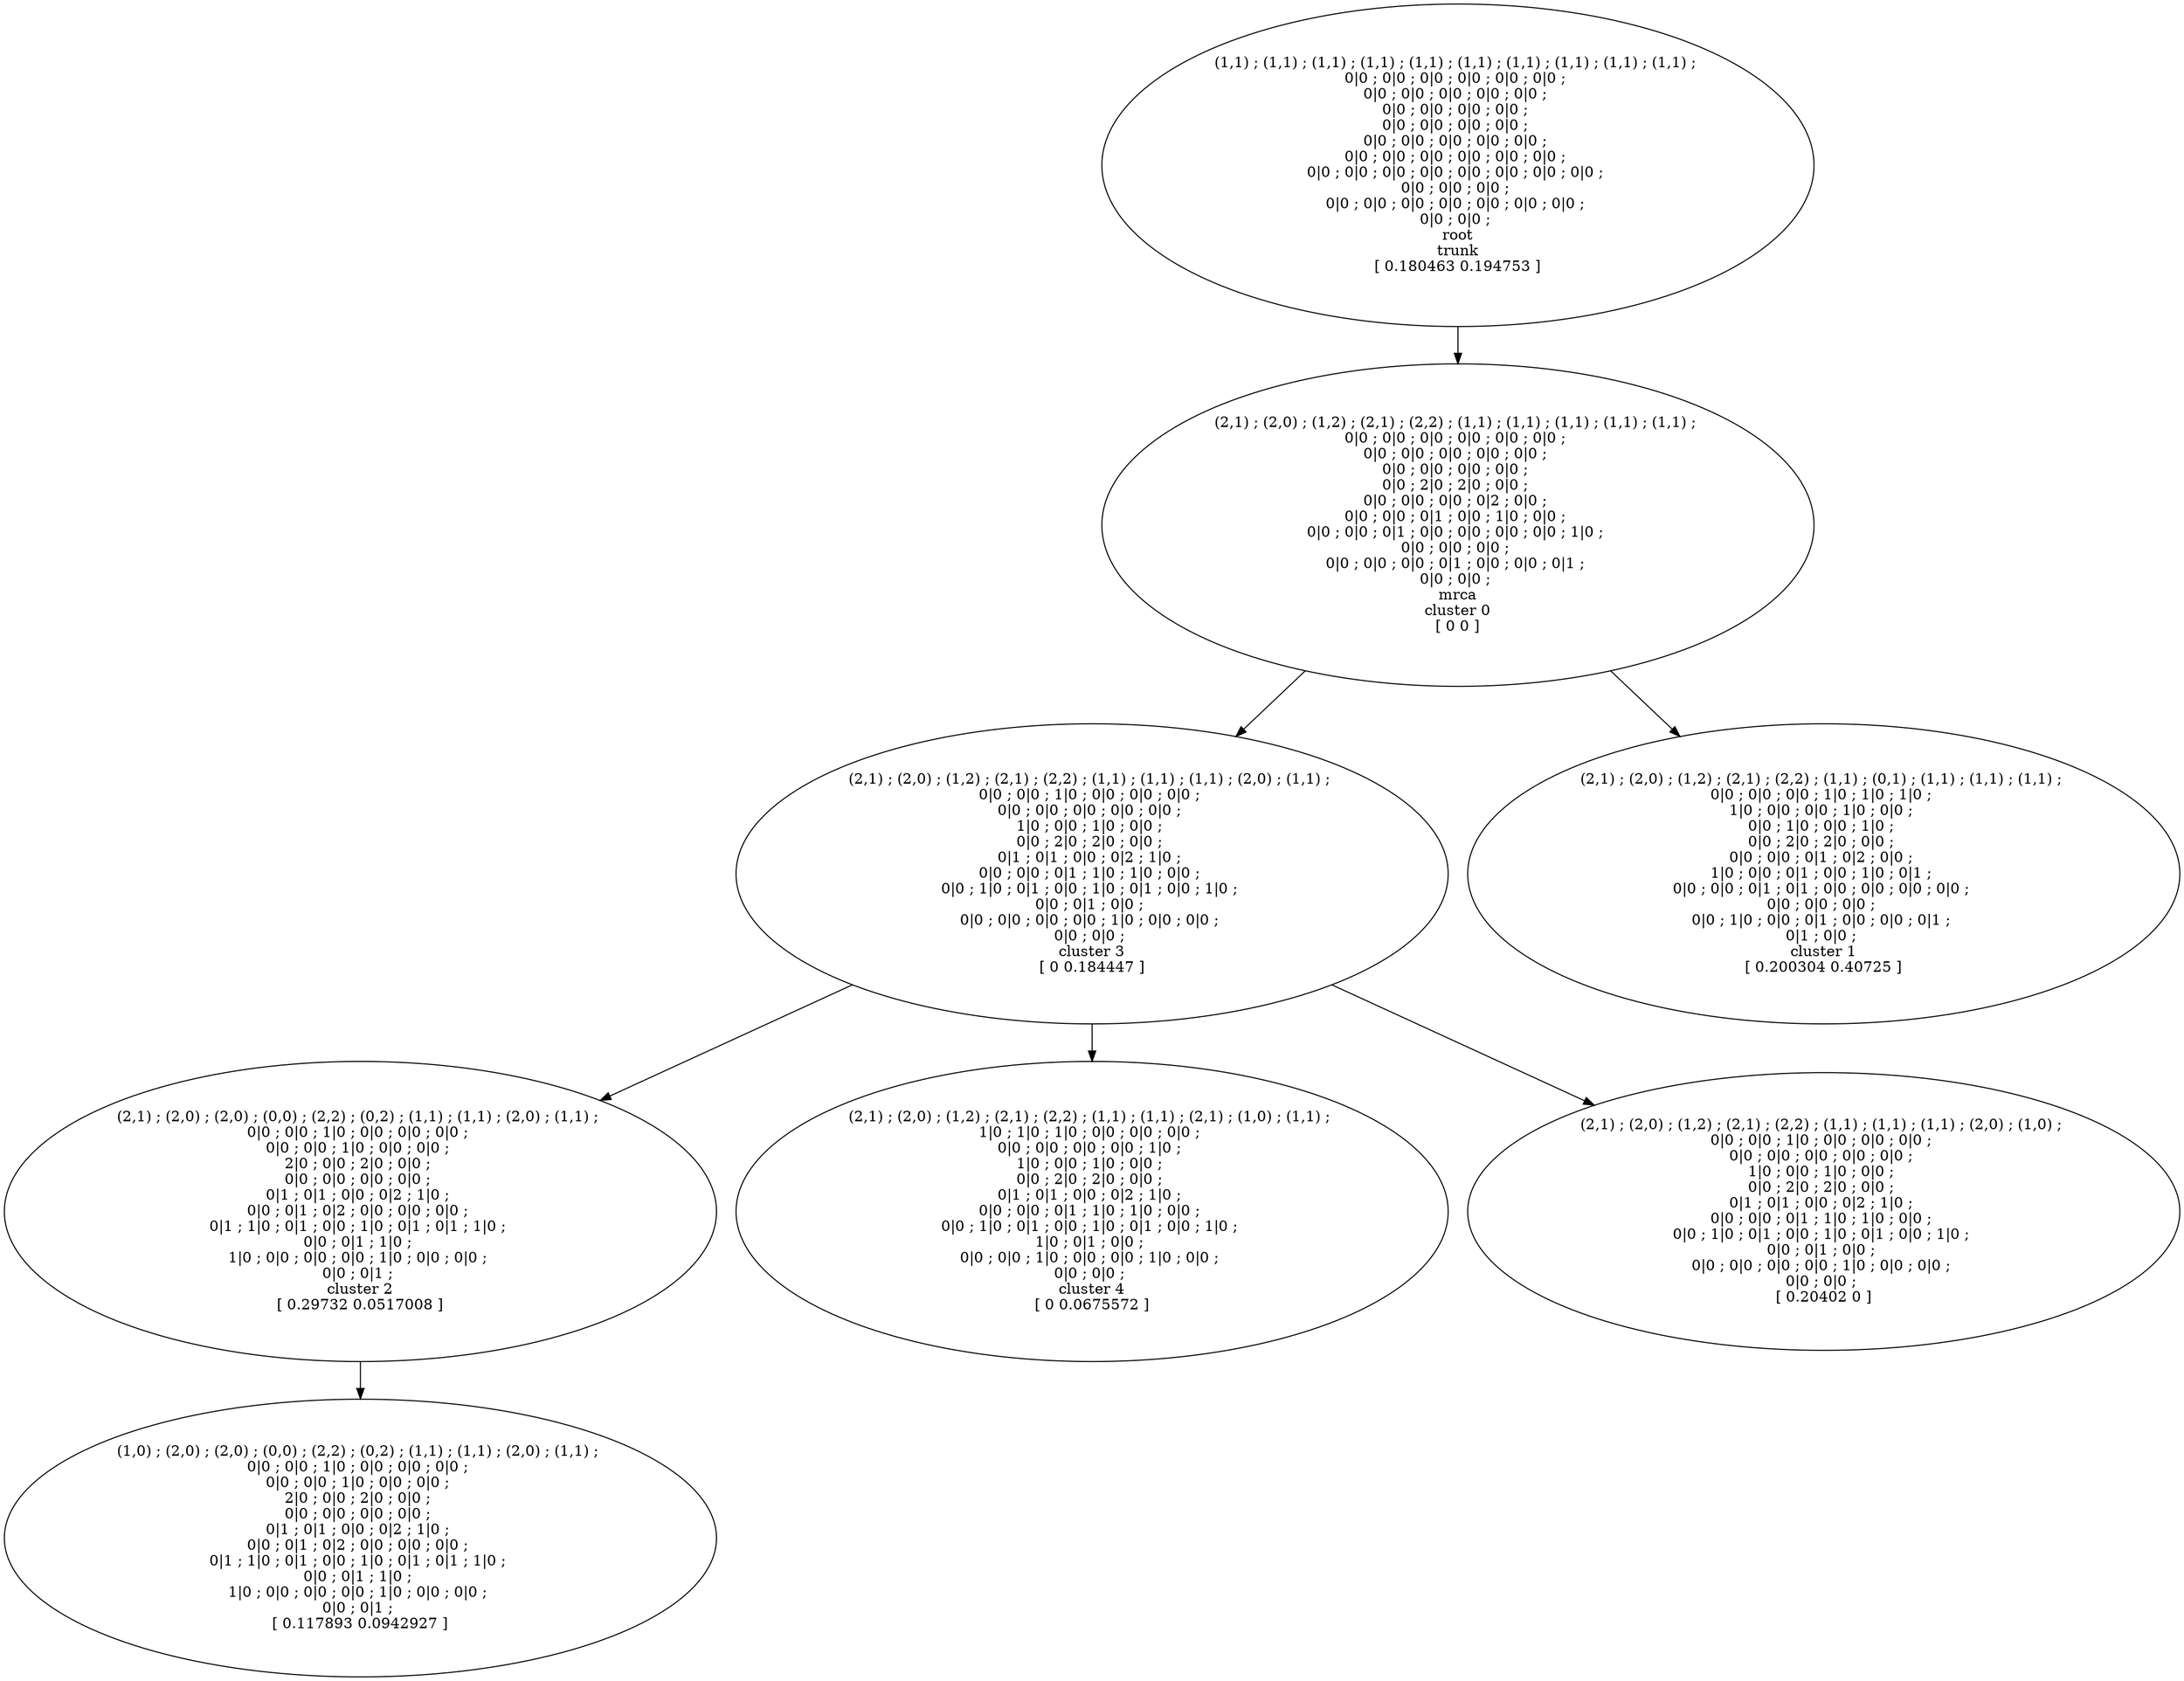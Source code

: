 digraph T {
	18 [label="(2,1) ; (2,0) ; (2,0) ; (0,0) ; (2,2) ; (0,2) ; (1,1) ; (1,1) ; (2,0) ; (1,1) ; \n0|0 ; 0|0 ; 1|0 ; 0|0 ; 0|0 ; 0|0 ; \n0|0 ; 0|0 ; 1|0 ; 0|0 ; 0|0 ; \n2|0 ; 0|0 ; 2|0 ; 0|0 ; \n0|0 ; 0|0 ; 0|0 ; 0|0 ; \n0|1 ; 0|1 ; 0|0 ; 0|2 ; 1|0 ; \n0|0 ; 0|1 ; 0|2 ; 0|0 ; 0|0 ; 0|0 ; \n0|1 ; 1|0 ; 0|1 ; 0|0 ; 1|0 ; 0|1 ; 0|1 ; 1|0 ; \n0|0 ; 0|1 ; 1|0 ; \n1|0 ; 0|0 ; 0|0 ; 0|0 ; 1|0 ; 0|0 ; 0|0 ; \n0|0 ; 0|1 ; \ncluster 2\n[ 0.29732 0.0517008 ]"]
	15 [label="(2,1) ; (2,0) ; (1,2) ; (2,1) ; (2,2) ; (1,1) ; (1,1) ; (2,1) ; (1,0) ; (1,1) ; \n1|0 ; 1|0 ; 1|0 ; 0|0 ; 0|0 ; 0|0 ; \n0|0 ; 0|0 ; 0|0 ; 0|0 ; 1|0 ; \n1|0 ; 0|0 ; 1|0 ; 0|0 ; \n0|0 ; 2|0 ; 2|0 ; 0|0 ; \n0|1 ; 0|1 ; 0|0 ; 0|2 ; 1|0 ; \n0|0 ; 0|0 ; 0|1 ; 1|0 ; 1|0 ; 0|0 ; \n0|0 ; 1|0 ; 0|1 ; 0|0 ; 1|0 ; 0|1 ; 0|0 ; 1|0 ; \n1|0 ; 0|1 ; 0|0 ; \n0|0 ; 0|0 ; 1|0 ; 0|0 ; 0|0 ; 1|0 ; 0|0 ; \n0|0 ; 0|0 ; \ncluster 4\n[ 0 0.0675572 ]"]
	13 [label="(2,1) ; (2,0) ; (1,2) ; (2,1) ; (2,2) ; (1,1) ; (1,1) ; (1,1) ; (2,0) ; (1,1) ; \n0|0 ; 0|0 ; 1|0 ; 0|0 ; 0|0 ; 0|0 ; \n0|0 ; 0|0 ; 0|0 ; 0|0 ; 0|0 ; \n1|0 ; 0|0 ; 1|0 ; 0|0 ; \n0|0 ; 2|0 ; 2|0 ; 0|0 ; \n0|1 ; 0|1 ; 0|0 ; 0|2 ; 1|0 ; \n0|0 ; 0|0 ; 0|1 ; 1|0 ; 1|0 ; 0|0 ; \n0|0 ; 1|0 ; 0|1 ; 0|0 ; 1|0 ; 0|1 ; 0|0 ; 1|0 ; \n0|0 ; 0|1 ; 0|0 ; \n0|0 ; 0|0 ; 0|0 ; 0|0 ; 1|0 ; 0|0 ; 0|0 ; \n0|0 ; 0|0 ; \ncluster 3\n[ 0 0.184447 ]"]
	12 [label="(2,1) ; (2,0) ; (1,2) ; (2,1) ; (2,2) ; (1,1) ; (1,1) ; (1,1) ; (2,0) ; (1,0) ; \n0|0 ; 0|0 ; 1|0 ; 0|0 ; 0|0 ; 0|0 ; \n0|0 ; 0|0 ; 0|0 ; 0|0 ; 0|0 ; \n1|0 ; 0|0 ; 1|0 ; 0|0 ; \n0|0 ; 2|0 ; 2|0 ; 0|0 ; \n0|1 ; 0|1 ; 0|0 ; 0|2 ; 1|0 ; \n0|0 ; 0|0 ; 0|1 ; 1|0 ; 1|0 ; 0|0 ; \n0|0 ; 1|0 ; 0|1 ; 0|0 ; 1|0 ; 0|1 ; 0|0 ; 1|0 ; \n0|0 ; 0|1 ; 0|0 ; \n0|0 ; 0|0 ; 0|0 ; 0|0 ; 1|0 ; 0|0 ; 0|0 ; \n0|0 ; 0|0 ; \n[ 0.20402 0 ]"]
	10 [label="(2,1) ; (2,0) ; (1,2) ; (2,1) ; (2,2) ; (1,1) ; (1,1) ; (1,1) ; (1,1) ; (1,1) ; \n0|0 ; 0|0 ; 0|0 ; 0|0 ; 0|0 ; 0|0 ; \n0|0 ; 0|0 ; 0|0 ; 0|0 ; 0|0 ; \n0|0 ; 0|0 ; 0|0 ; 0|0 ; \n0|0 ; 2|0 ; 2|0 ; 0|0 ; \n0|0 ; 0|0 ; 0|0 ; 0|2 ; 0|0 ; \n0|0 ; 0|0 ; 0|1 ; 0|0 ; 1|0 ; 0|0 ; \n0|0 ; 0|0 ; 0|1 ; 0|0 ; 0|0 ; 0|0 ; 0|0 ; 1|0 ; \n0|0 ; 0|0 ; 0|0 ; \n0|0 ; 0|0 ; 0|0 ; 0|1 ; 0|0 ; 0|0 ; 0|1 ; \n0|0 ; 0|0 ; \nmrca\ncluster 0\n[ 0 0 ]"]
	8 [label="(2,1) ; (2,0) ; (1,2) ; (2,1) ; (2,2) ; (1,1) ; (0,1) ; (1,1) ; (1,1) ; (1,1) ; \n0|0 ; 0|0 ; 0|0 ; 1|0 ; 1|0 ; 1|0 ; \n1|0 ; 0|0 ; 0|0 ; 1|0 ; 0|0 ; \n0|0 ; 1|0 ; 0|0 ; 1|0 ; \n0|0 ; 2|0 ; 2|0 ; 0|0 ; \n0|0 ; 0|0 ; 0|1 ; 0|2 ; 0|0 ; \n1|0 ; 0|0 ; 0|1 ; 0|0 ; 1|0 ; 0|1 ; \n0|0 ; 0|0 ; 0|1 ; 0|1 ; 0|0 ; 0|0 ; 0|0 ; 0|0 ; \n0|0 ; 0|0 ; 0|0 ; \n0|0 ; 1|0 ; 0|0 ; 0|1 ; 0|0 ; 0|0 ; 0|1 ; \n0|1 ; 0|0 ; \ncluster 1\n[ 0.200304 0.40725 ]"]
	1 [label="(1,1) ; (1,1) ; (1,1) ; (1,1) ; (1,1) ; (1,1) ; (1,1) ; (1,1) ; (1,1) ; (1,1) ; \n0|0 ; 0|0 ; 0|0 ; 0|0 ; 0|0 ; 0|0 ; \n0|0 ; 0|0 ; 0|0 ; 0|0 ; 0|0 ; \n0|0 ; 0|0 ; 0|0 ; 0|0 ; \n0|0 ; 0|0 ; 0|0 ; 0|0 ; \n0|0 ; 0|0 ; 0|0 ; 0|0 ; 0|0 ; \n0|0 ; 0|0 ; 0|0 ; 0|0 ; 0|0 ; 0|0 ; \n0|0 ; 0|0 ; 0|0 ; 0|0 ; 0|0 ; 0|0 ; 0|0 ; 0|0 ; \n0|0 ; 0|0 ; 0|0 ; \n0|0 ; 0|0 ; 0|0 ; 0|0 ; 0|0 ; 0|0 ; 0|0 ; \n0|0 ; 0|0 ; \nroot\ntrunk\n[ 0.180463 0.194753 ]"]
	0 [label="(1,0) ; (2,0) ; (2,0) ; (0,0) ; (2,2) ; (0,2) ; (1,1) ; (1,1) ; (2,0) ; (1,1) ; \n0|0 ; 0|0 ; 1|0 ; 0|0 ; 0|0 ; 0|0 ; \n0|0 ; 0|0 ; 1|0 ; 0|0 ; 0|0 ; \n2|0 ; 0|0 ; 2|0 ; 0|0 ; \n0|0 ; 0|0 ; 0|0 ; 0|0 ; \n0|1 ; 0|1 ; 0|0 ; 0|2 ; 1|0 ; \n0|0 ; 0|1 ; 0|2 ; 0|0 ; 0|0 ; 0|0 ; \n0|1 ; 1|0 ; 0|1 ; 0|0 ; 1|0 ; 0|1 ; 0|1 ; 1|0 ; \n0|0 ; 0|1 ; 1|0 ; \n1|0 ; 0|0 ; 0|0 ; 0|0 ; 1|0 ; 0|0 ; 0|0 ; \n0|0 ; 0|1 ; \n[ 0.117893 0.0942927 ]"]
18 -> 0
13 -> 15
13 -> 18
13 -> 12
10 -> 13
10 -> 8
1 -> 10
}
